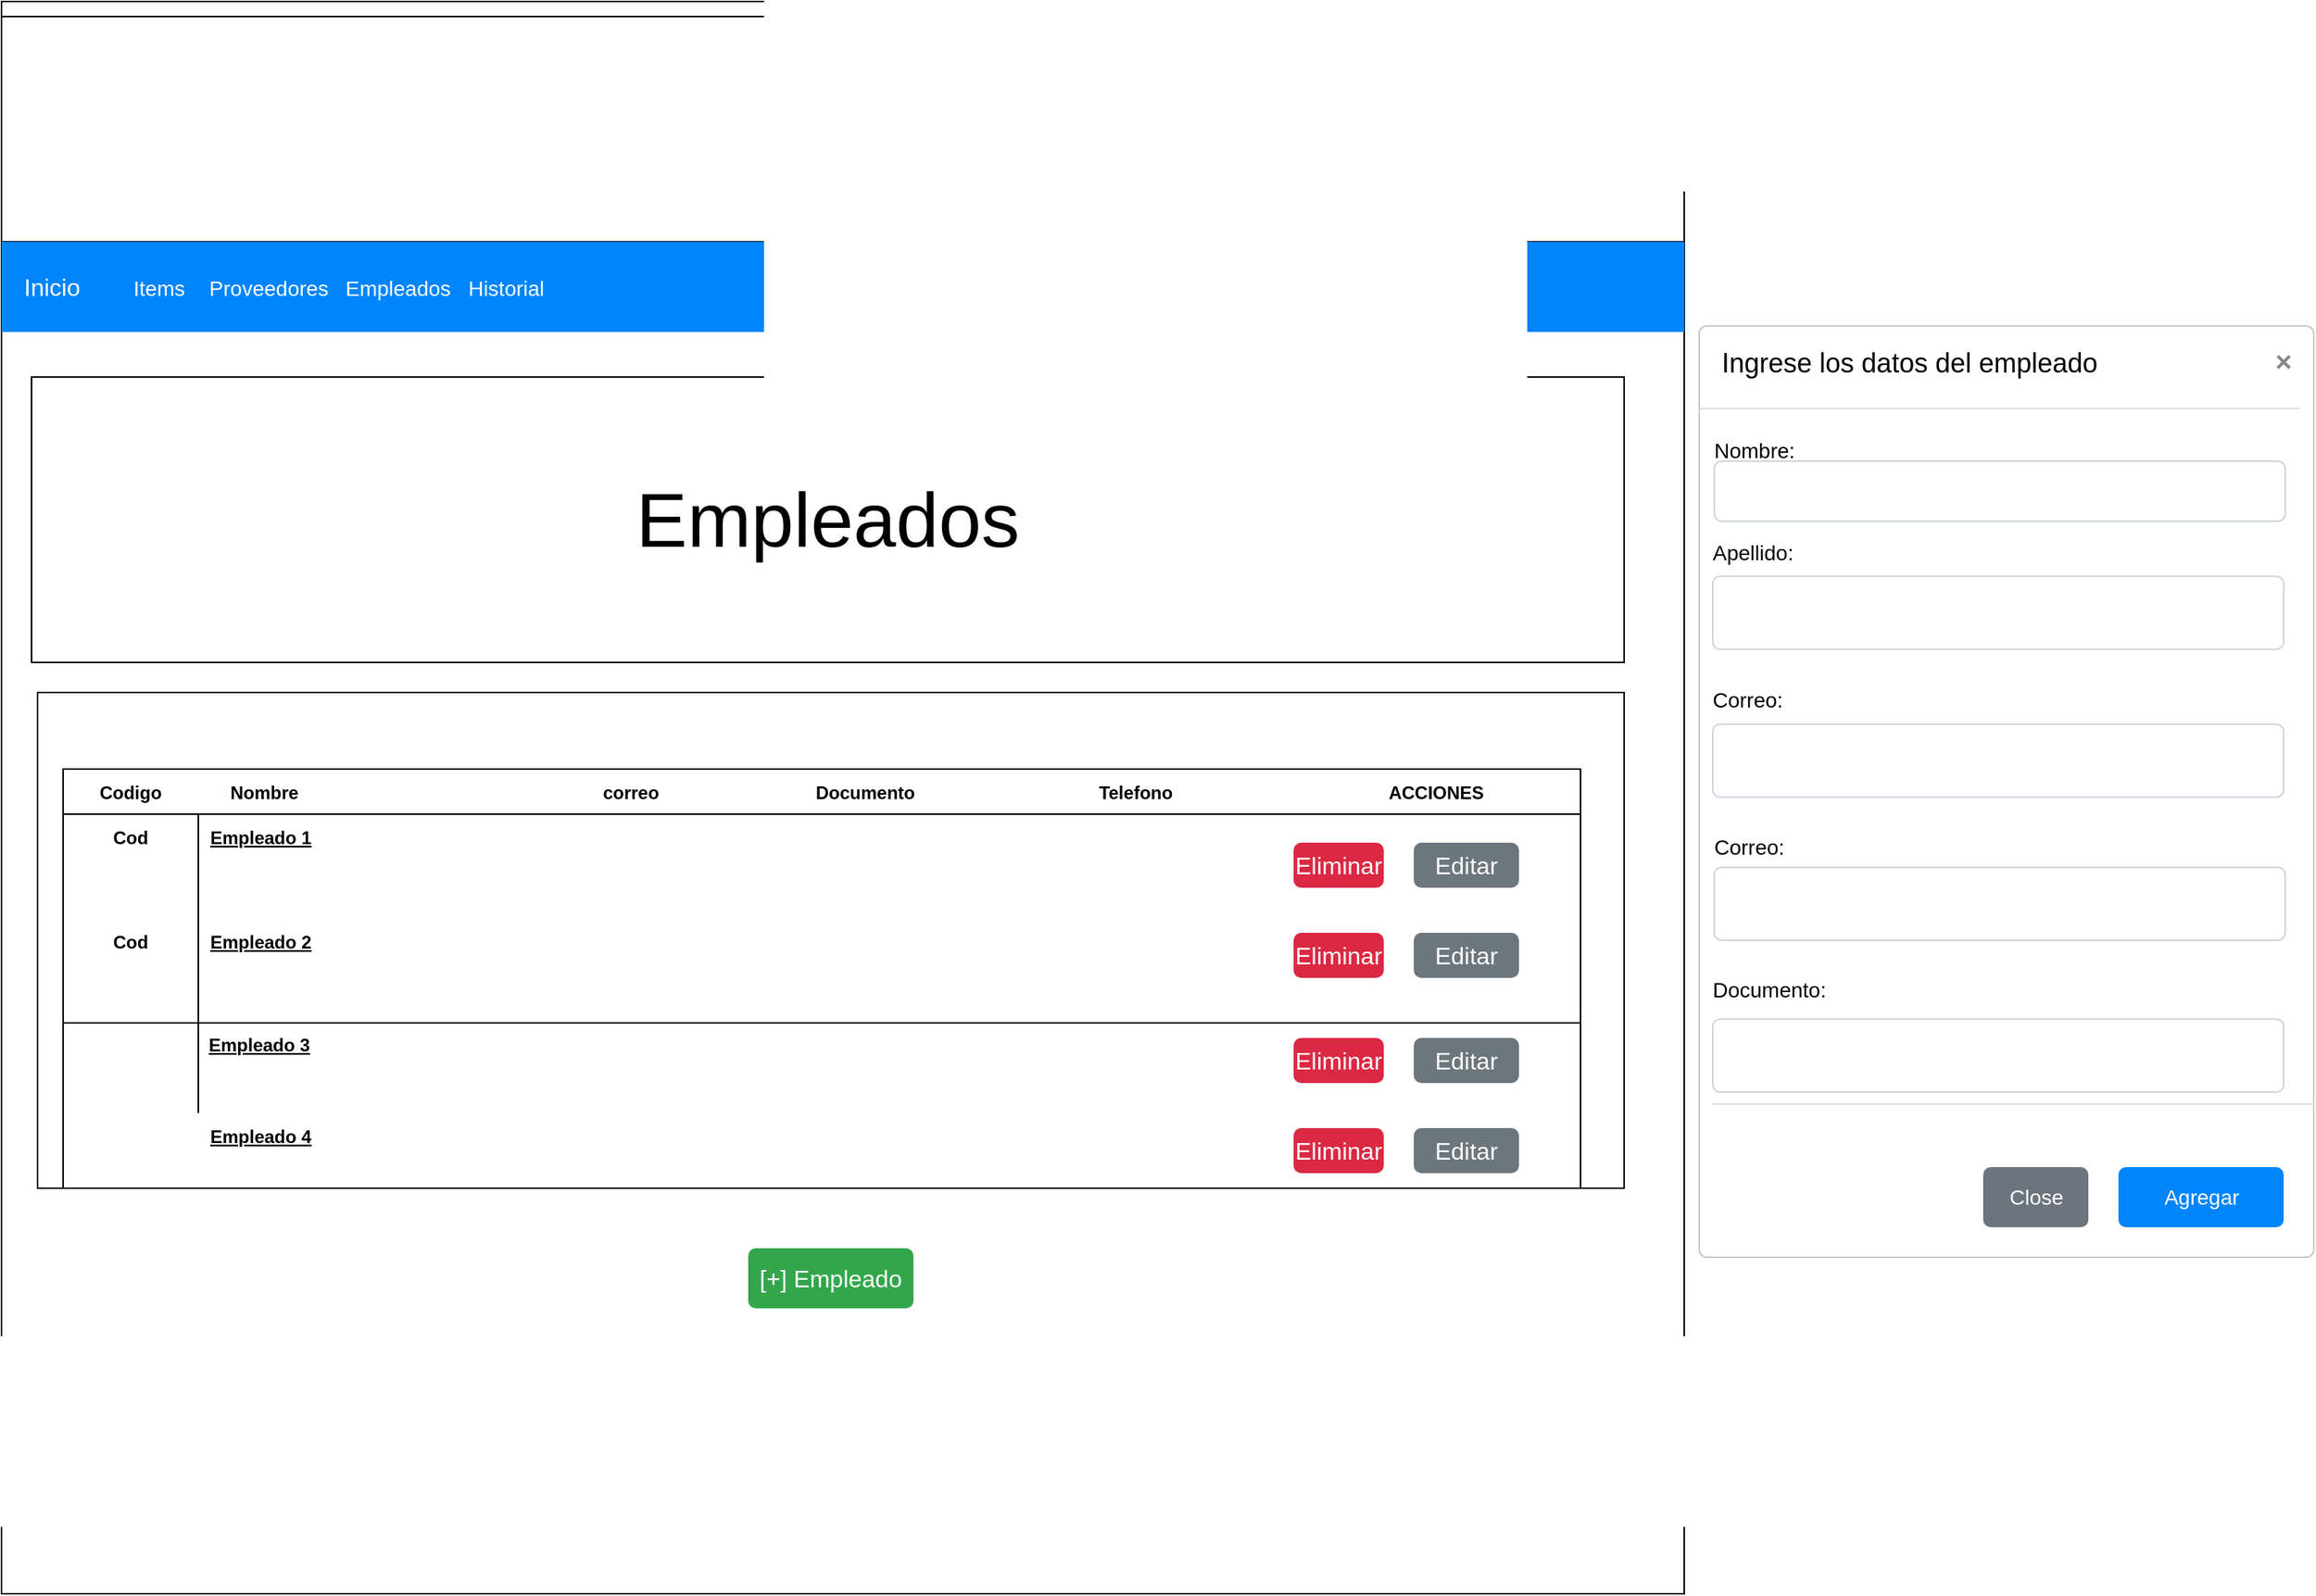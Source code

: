 <mxfile version="20.2.7" type="github">
  <diagram id="gxHaPOPfgEftcZuhUfg4" name="Página-1">
    <mxGraphModel dx="2031" dy="1123" grid="1" gridSize="10" guides="1" tooltips="1" connect="1" arrows="1" fold="1" page="1" pageScale="1" pageWidth="827" pageHeight="1169" math="0" shadow="0">
      <root>
        <mxCell id="0" />
        <mxCell id="1" parent="0" />
        <mxCell id="dhNmBRZBMMMeY8OzZlI0-1" value="" style="rounded=0;whiteSpace=wrap;html=1;" vertex="1" parent="1">
          <mxGeometry x="40" y="40" width="1120" height="1060" as="geometry" />
        </mxCell>
        <mxCell id="dhNmBRZBMMMeY8OzZlI0-2" value="" style="rounded=0;whiteSpace=wrap;html=1;" vertex="1" parent="1">
          <mxGeometry x="40" y="50" width="1120" height="150" as="geometry" />
        </mxCell>
        <mxCell id="dhNmBRZBMMMeY8OzZlI0-3" value="" style="shape=image;html=1;verticalAlign=top;verticalLabelPosition=bottom;labelBackgroundColor=#ffffff;imageAspect=0;aspect=fixed;image=https://cdn0.iconfinder.com/data/icons/long-shadow-web-icons/512/boostrap-128.png" vertex="1" parent="1">
          <mxGeometry x="60" y="56" width="128" height="128" as="geometry" />
        </mxCell>
        <mxCell id="dhNmBRZBMMMeY8OzZlI0-4" value="Inicio" style="html=1;shadow=0;dashed=0;fillColor=#0085FC;strokeColor=none;fontSize=16;fontColor=#FFFFFF;align=left;spacing=15;" vertex="1" parent="1">
          <mxGeometry x="40" y="200" width="1120" height="60" as="geometry" />
        </mxCell>
        <mxCell id="dhNmBRZBMMMeY8OzZlI0-5" value="Items" style="fillColor=none;strokeColor=none;fontSize=14;fontColor=#ffffff;align=center;" vertex="1" parent="dhNmBRZBMMMeY8OzZlI0-4">
          <mxGeometry width="70" height="40" relative="1" as="geometry">
            <mxPoint x="70" y="10" as="offset" />
          </mxGeometry>
        </mxCell>
        <mxCell id="dhNmBRZBMMMeY8OzZlI0-6" value="Proveedores" style="fillColor=none;strokeColor=none;fontSize=14;fontColor=#FFFFFF;align=center;" vertex="1" parent="dhNmBRZBMMMeY8OzZlI0-4">
          <mxGeometry width="70" height="40" relative="1" as="geometry">
            <mxPoint x="143" y="10" as="offset" />
          </mxGeometry>
        </mxCell>
        <mxCell id="dhNmBRZBMMMeY8OzZlI0-7" value="Empleados" style="fillColor=none;strokeColor=none;fontSize=14;fontColor=#FFFFFF;align=center;spacingRight=0;" vertex="1" parent="dhNmBRZBMMMeY8OzZlI0-4">
          <mxGeometry width="80" height="40" relative="1" as="geometry">
            <mxPoint x="224" y="10" as="offset" />
          </mxGeometry>
        </mxCell>
        <mxCell id="dhNmBRZBMMMeY8OzZlI0-8" value="Historial" style="fillColor=none;strokeColor=none;fontSize=14;fontColor=#FFFFFF;align=center;" vertex="1" parent="dhNmBRZBMMMeY8OzZlI0-4">
          <mxGeometry width="80" height="40" relative="1" as="geometry">
            <mxPoint x="296" y="10" as="offset" />
          </mxGeometry>
        </mxCell>
        <mxCell id="dhNmBRZBMMMeY8OzZlI0-9" value="Empleados" style="rounded=0;whiteSpace=wrap;html=1;fontColor=#000000;fontSize=51;" vertex="1" parent="1">
          <mxGeometry x="60" y="290" width="1060" height="190" as="geometry" />
        </mxCell>
        <mxCell id="dhNmBRZBMMMeY8OzZlI0-10" value="" style="rounded=0;whiteSpace=wrap;html=1;fontSize=51;fontColor=#000000;" vertex="1" parent="1">
          <mxGeometry x="64" y="500" width="1056" height="330" as="geometry" />
        </mxCell>
        <mxCell id="dhNmBRZBMMMeY8OzZlI0-27" value="" style="shape=table;startSize=30;container=1;collapsible=1;childLayout=tableLayout;fixedRows=1;rowLines=0;fontStyle=1;align=center;resizeLast=1;" vertex="1" parent="1">
          <mxGeometry x="81" y="551" width="1010" height="279" as="geometry" />
        </mxCell>
        <mxCell id="dhNmBRZBMMMeY8OzZlI0-28" value="" style="shape=tableRow;horizontal=0;startSize=0;swimlaneHead=0;swimlaneBody=0;fillColor=none;collapsible=0;dropTarget=0;points=[[0,0.5],[1,0.5]];portConstraint=eastwest;top=0;left=0;right=0;bottom=0;" vertex="1" parent="dhNmBRZBMMMeY8OzZlI0-27">
          <mxGeometry y="30" width="1010" height="30" as="geometry" />
        </mxCell>
        <mxCell id="dhNmBRZBMMMeY8OzZlI0-29" value="Cod" style="shape=partialRectangle;connectable=0;fillColor=none;top=0;left=0;bottom=0;right=0;fontStyle=1;overflow=hidden;" vertex="1" parent="dhNmBRZBMMMeY8OzZlI0-28">
          <mxGeometry width="90" height="30" as="geometry">
            <mxRectangle width="90" height="30" as="alternateBounds" />
          </mxGeometry>
        </mxCell>
        <mxCell id="dhNmBRZBMMMeY8OzZlI0-30" value="Empleado 1" style="shape=partialRectangle;connectable=0;fillColor=none;top=0;left=0;bottom=0;right=0;align=left;spacingLeft=6;fontStyle=5;overflow=hidden;" vertex="1" parent="dhNmBRZBMMMeY8OzZlI0-28">
          <mxGeometry x="90" width="920" height="30" as="geometry">
            <mxRectangle width="920" height="30" as="alternateBounds" />
          </mxGeometry>
        </mxCell>
        <mxCell id="dhNmBRZBMMMeY8OzZlI0-31" value="" style="shape=tableRow;horizontal=0;startSize=0;swimlaneHead=0;swimlaneBody=0;fillColor=none;collapsible=0;dropTarget=0;points=[[0,0.5],[1,0.5]];portConstraint=eastwest;top=0;left=0;right=0;bottom=1;" vertex="1" parent="dhNmBRZBMMMeY8OzZlI0-27">
          <mxGeometry y="60" width="1010" height="109" as="geometry" />
        </mxCell>
        <mxCell id="dhNmBRZBMMMeY8OzZlI0-32" value="Cod" style="shape=partialRectangle;connectable=0;fillColor=none;top=0;left=0;bottom=0;right=0;fontStyle=1;overflow=hidden;" vertex="1" parent="dhNmBRZBMMMeY8OzZlI0-31">
          <mxGeometry width="90" height="109" as="geometry">
            <mxRectangle width="90" height="109" as="alternateBounds" />
          </mxGeometry>
        </mxCell>
        <mxCell id="dhNmBRZBMMMeY8OzZlI0-33" value="Empleado 2" style="shape=partialRectangle;connectable=0;fillColor=none;top=0;left=0;bottom=0;right=0;align=left;spacingLeft=6;fontStyle=5;overflow=hidden;" vertex="1" parent="dhNmBRZBMMMeY8OzZlI0-31">
          <mxGeometry x="90" width="920" height="109" as="geometry">
            <mxRectangle width="920" height="109" as="alternateBounds" />
          </mxGeometry>
        </mxCell>
        <mxCell id="dhNmBRZBMMMeY8OzZlI0-34" value="" style="shape=tableRow;horizontal=0;startSize=0;swimlaneHead=0;swimlaneBody=0;fillColor=none;collapsible=0;dropTarget=0;points=[[0,0.5],[1,0.5]];portConstraint=eastwest;top=0;left=0;right=0;bottom=0;" vertex="1" parent="dhNmBRZBMMMeY8OzZlI0-27">
          <mxGeometry y="169" width="1010" height="30" as="geometry" />
        </mxCell>
        <mxCell id="dhNmBRZBMMMeY8OzZlI0-35" value="" style="shape=partialRectangle;connectable=0;fillColor=none;top=0;left=0;bottom=0;right=0;editable=1;overflow=hidden;" vertex="1" parent="dhNmBRZBMMMeY8OzZlI0-34">
          <mxGeometry width="90" height="30" as="geometry">
            <mxRectangle width="90" height="30" as="alternateBounds" />
          </mxGeometry>
        </mxCell>
        <mxCell id="dhNmBRZBMMMeY8OzZlI0-36" value="" style="shape=partialRectangle;connectable=0;fillColor=none;top=0;left=0;bottom=0;right=0;align=left;spacingLeft=6;overflow=hidden;" vertex="1" parent="dhNmBRZBMMMeY8OzZlI0-34">
          <mxGeometry x="90" width="920" height="30" as="geometry">
            <mxRectangle width="920" height="30" as="alternateBounds" />
          </mxGeometry>
        </mxCell>
        <mxCell id="dhNmBRZBMMMeY8OzZlI0-37" value="" style="shape=tableRow;horizontal=0;startSize=0;swimlaneHead=0;swimlaneBody=0;fillColor=none;collapsible=0;dropTarget=0;points=[[0,0.5],[1,0.5]];portConstraint=eastwest;top=0;left=0;right=0;bottom=0;" vertex="1" parent="dhNmBRZBMMMeY8OzZlI0-27">
          <mxGeometry y="199" width="1010" height="30" as="geometry" />
        </mxCell>
        <mxCell id="dhNmBRZBMMMeY8OzZlI0-38" value="" style="shape=partialRectangle;connectable=0;fillColor=none;top=0;left=0;bottom=0;right=0;editable=1;overflow=hidden;" vertex="1" parent="dhNmBRZBMMMeY8OzZlI0-37">
          <mxGeometry width="90" height="30" as="geometry">
            <mxRectangle width="90" height="30" as="alternateBounds" />
          </mxGeometry>
        </mxCell>
        <mxCell id="dhNmBRZBMMMeY8OzZlI0-39" value="" style="shape=partialRectangle;connectable=0;fillColor=none;top=0;left=0;bottom=0;right=0;align=left;spacingLeft=6;overflow=hidden;" vertex="1" parent="dhNmBRZBMMMeY8OzZlI0-37">
          <mxGeometry x="90" width="920" height="30" as="geometry">
            <mxRectangle width="920" height="30" as="alternateBounds" />
          </mxGeometry>
        </mxCell>
        <mxCell id="dhNmBRZBMMMeY8OzZlI0-46" value="Empleado 4" style="shape=partialRectangle;connectable=0;fillColor=none;top=0;left=0;bottom=0;right=0;align=left;spacingLeft=6;fontStyle=5;overflow=hidden;" vertex="1" parent="1">
          <mxGeometry x="171" y="780" width="920" height="30" as="geometry">
            <mxRectangle width="920" height="30" as="alternateBounds" />
          </mxGeometry>
        </mxCell>
        <mxCell id="dhNmBRZBMMMeY8OzZlI0-47" value="Empleado 3" style="shape=partialRectangle;connectable=0;fillColor=none;top=0;left=0;bottom=0;right=0;align=left;spacingLeft=6;fontStyle=5;overflow=hidden;" vertex="1" parent="1">
          <mxGeometry x="170" y="719" width="920" height="30" as="geometry">
            <mxRectangle width="920" height="30" as="alternateBounds" />
          </mxGeometry>
        </mxCell>
        <mxCell id="dhNmBRZBMMMeY8OzZlI0-48" value="Codigo" style="shape=partialRectangle;connectable=0;fillColor=none;top=0;left=0;bottom=0;right=0;fontStyle=1;overflow=hidden;" vertex="1" parent="1">
          <mxGeometry x="81" y="551" width="90" height="30" as="geometry">
            <mxRectangle width="90" height="30" as="alternateBounds" />
          </mxGeometry>
        </mxCell>
        <mxCell id="dhNmBRZBMMMeY8OzZlI0-49" value="Nombre" style="shape=partialRectangle;connectable=0;fillColor=none;top=0;left=0;bottom=0;right=0;fontStyle=1;overflow=hidden;" vertex="1" parent="1">
          <mxGeometry x="170" y="551" width="90" height="30" as="geometry">
            <mxRectangle width="90" height="30" as="alternateBounds" />
          </mxGeometry>
        </mxCell>
        <mxCell id="dhNmBRZBMMMeY8OzZlI0-50" value="correo" style="shape=partialRectangle;connectable=0;fillColor=none;top=0;left=0;bottom=0;right=0;fontStyle=1;overflow=hidden;" vertex="1" parent="1">
          <mxGeometry x="414" y="551" width="90" height="30" as="geometry">
            <mxRectangle width="90" height="30" as="alternateBounds" />
          </mxGeometry>
        </mxCell>
        <mxCell id="dhNmBRZBMMMeY8OzZlI0-51" value="Documento" style="shape=partialRectangle;connectable=0;fillColor=none;top=0;left=0;bottom=0;right=0;fontStyle=1;overflow=hidden;" vertex="1" parent="1">
          <mxGeometry x="570" y="551" width="90" height="30" as="geometry">
            <mxRectangle width="90" height="30" as="alternateBounds" />
          </mxGeometry>
        </mxCell>
        <mxCell id="dhNmBRZBMMMeY8OzZlI0-52" value="Telefono" style="shape=partialRectangle;connectable=0;fillColor=none;top=0;left=0;bottom=0;right=0;fontStyle=1;overflow=hidden;" vertex="1" parent="1">
          <mxGeometry x="750" y="551" width="90" height="30" as="geometry">
            <mxRectangle width="90" height="30" as="alternateBounds" />
          </mxGeometry>
        </mxCell>
        <mxCell id="dhNmBRZBMMMeY8OzZlI0-53" value="ACCIONES" style="shape=partialRectangle;connectable=0;fillColor=none;top=0;left=0;bottom=0;right=0;fontStyle=1;overflow=hidden;" vertex="1" parent="1">
          <mxGeometry x="950" y="551" width="90" height="30" as="geometry">
            <mxRectangle width="90" height="30" as="alternateBounds" />
          </mxGeometry>
        </mxCell>
        <mxCell id="dhNmBRZBMMMeY8OzZlI0-54" value="Eliminar" style="html=1;shadow=0;dashed=0;shape=mxgraph.bootstrap.rrect;rSize=5;strokeColor=none;strokeWidth=1;fillColor=#DB2843;fontColor=#FFFFFF;whiteSpace=wrap;align=center;verticalAlign=middle;spacingLeft=0;fontStyle=0;fontSize=16;spacing=5;" vertex="1" parent="1">
          <mxGeometry x="900" y="600" width="60" height="30" as="geometry" />
        </mxCell>
        <mxCell id="dhNmBRZBMMMeY8OzZlI0-55" value="Editar" style="html=1;shadow=0;dashed=0;shape=mxgraph.bootstrap.rrect;rSize=5;strokeColor=none;strokeWidth=1;fillColor=#6C767D;fontColor=#FFFFFF;whiteSpace=wrap;align=center;verticalAlign=middle;spacingLeft=0;fontStyle=0;fontSize=16;spacing=5;" vertex="1" parent="1">
          <mxGeometry x="980" y="600" width="70" height="30" as="geometry" />
        </mxCell>
        <mxCell id="dhNmBRZBMMMeY8OzZlI0-56" value="Eliminar" style="html=1;shadow=0;dashed=0;shape=mxgraph.bootstrap.rrect;rSize=5;strokeColor=none;strokeWidth=1;fillColor=#DB2843;fontColor=#FFFFFF;whiteSpace=wrap;align=center;verticalAlign=middle;spacingLeft=0;fontStyle=0;fontSize=16;spacing=5;" vertex="1" parent="1">
          <mxGeometry x="900" y="660" width="60" height="30" as="geometry" />
        </mxCell>
        <mxCell id="dhNmBRZBMMMeY8OzZlI0-57" value="Editar" style="html=1;shadow=0;dashed=0;shape=mxgraph.bootstrap.rrect;rSize=5;strokeColor=none;strokeWidth=1;fillColor=#6C767D;fontColor=#FFFFFF;whiteSpace=wrap;align=center;verticalAlign=middle;spacingLeft=0;fontStyle=0;fontSize=16;spacing=5;" vertex="1" parent="1">
          <mxGeometry x="980" y="660" width="70" height="30" as="geometry" />
        </mxCell>
        <mxCell id="dhNmBRZBMMMeY8OzZlI0-58" value="Eliminar" style="html=1;shadow=0;dashed=0;shape=mxgraph.bootstrap.rrect;rSize=5;strokeColor=none;strokeWidth=1;fillColor=#DB2843;fontColor=#FFFFFF;whiteSpace=wrap;align=center;verticalAlign=middle;spacingLeft=0;fontStyle=0;fontSize=16;spacing=5;" vertex="1" parent="1">
          <mxGeometry x="900" y="730" width="60" height="30" as="geometry" />
        </mxCell>
        <mxCell id="dhNmBRZBMMMeY8OzZlI0-59" value="Editar" style="html=1;shadow=0;dashed=0;shape=mxgraph.bootstrap.rrect;rSize=5;strokeColor=none;strokeWidth=1;fillColor=#6C767D;fontColor=#FFFFFF;whiteSpace=wrap;align=center;verticalAlign=middle;spacingLeft=0;fontStyle=0;fontSize=16;spacing=5;" vertex="1" parent="1">
          <mxGeometry x="980" y="730" width="70" height="30" as="geometry" />
        </mxCell>
        <mxCell id="dhNmBRZBMMMeY8OzZlI0-60" value="Eliminar" style="html=1;shadow=0;dashed=0;shape=mxgraph.bootstrap.rrect;rSize=5;strokeColor=none;strokeWidth=1;fillColor=#DB2843;fontColor=#FFFFFF;whiteSpace=wrap;align=center;verticalAlign=middle;spacingLeft=0;fontStyle=0;fontSize=16;spacing=5;" vertex="1" parent="1">
          <mxGeometry x="900" y="790" width="60" height="30" as="geometry" />
        </mxCell>
        <mxCell id="dhNmBRZBMMMeY8OzZlI0-61" value="Editar" style="html=1;shadow=0;dashed=0;shape=mxgraph.bootstrap.rrect;rSize=5;strokeColor=none;strokeWidth=1;fillColor=#6C767D;fontColor=#FFFFFF;whiteSpace=wrap;align=center;verticalAlign=middle;spacingLeft=0;fontStyle=0;fontSize=16;spacing=5;" vertex="1" parent="1">
          <mxGeometry x="980" y="790" width="70" height="30" as="geometry" />
        </mxCell>
        <mxCell id="dhNmBRZBMMMeY8OzZlI0-62" value="[+] Empleado" style="html=1;shadow=0;dashed=0;shape=mxgraph.bootstrap.rrect;rSize=5;strokeColor=none;strokeWidth=1;fillColor=#33A64C;fontColor=#FFFFFF;whiteSpace=wrap;align=center;verticalAlign=middle;spacingLeft=0;fontStyle=0;fontSize=16;spacing=5;" vertex="1" parent="1">
          <mxGeometry x="537" y="870" width="110" height="40" as="geometry" />
        </mxCell>
        <mxCell id="dhNmBRZBMMMeY8OzZlI0-64" value="Ingrese los datos del empleado" style="html=1;shadow=0;dashed=0;shape=mxgraph.bootstrap.rrect;rSize=5;html=1;strokeColor=#C8C8C8;fillColor=#ffffff;whiteSpace=wrap;verticalAlign=top;align=left;fontSize=18;spacing=15;spacingTop=-5;" vertex="1" parent="1">
          <mxGeometry x="1170" y="256" width="409" height="620" as="geometry" />
        </mxCell>
        <mxCell id="dhNmBRZBMMMeY8OzZlI0-65" value="" style="shape=line;strokeColor=#dddddd;resizeWidth=1;" vertex="1" parent="dhNmBRZBMMMeY8OzZlI0-64">
          <mxGeometry width="400" height="10" relative="1" as="geometry">
            <mxPoint y="50" as="offset" />
          </mxGeometry>
        </mxCell>
        <mxCell id="dhNmBRZBMMMeY8OzZlI0-66" value="" style="html=1;shadow=0;dashed=0;shape=mxgraph.bootstrap.x;strokeColor=#868686;strokeWidth=2;" vertex="1" parent="dhNmBRZBMMMeY8OzZlI0-64">
          <mxGeometry x="1" width="8" height="8" relative="1" as="geometry">
            <mxPoint x="-24" y="20" as="offset" />
          </mxGeometry>
        </mxCell>
        <mxCell id="dhNmBRZBMMMeY8OzZlI0-67" value="Nombre:" style="strokeColor=none;fillColor=none;resizeWidth=1;align=left;verticalAlign=top;spacing=10;fontSize=14;whiteSpace=wrap;html=1;" vertex="1" parent="dhNmBRZBMMMeY8OzZlI0-64">
          <mxGeometry width="400" height="40" relative="1" as="geometry">
            <mxPoint y="60" as="offset" />
          </mxGeometry>
        </mxCell>
        <mxCell id="dhNmBRZBMMMeY8OzZlI0-68" value="" style="html=1;shadow=0;dashed=0;shape=mxgraph.bootstrap.rrect;rSize=5;strokeColor=#CED4DA;fillColor=none;align=left;verticalAlign=middle;spacing=10;fontSize=14;whiteSpace=wrap;html=1;" vertex="1" parent="dhNmBRZBMMMeY8OzZlI0-64">
          <mxGeometry width="380" height="40" relative="1" as="geometry">
            <mxPoint x="10" y="90" as="offset" />
          </mxGeometry>
        </mxCell>
        <mxCell id="dhNmBRZBMMMeY8OzZlI0-71" value="" style="shape=line;strokeColor=#dddddd;resizeWidth=1;" vertex="1" parent="dhNmBRZBMMMeY8OzZlI0-64">
          <mxGeometry width="400" height="10" relative="1" as="geometry">
            <mxPoint x="9" y="513" as="offset" />
          </mxGeometry>
        </mxCell>
        <mxCell id="dhNmBRZBMMMeY8OzZlI0-72" value="Agregar" style="html=1;shadow=0;dashed=0;shape=mxgraph.bootstrap.rrect;rSize=5;fillColor=#0085FC;strokeColor=none;fontColor=#FFFFFF;fontSize=14;" vertex="1" parent="dhNmBRZBMMMeY8OzZlI0-64">
          <mxGeometry x="1" y="1" width="110" height="40" relative="1" as="geometry">
            <mxPoint x="-130" y="-60" as="offset" />
          </mxGeometry>
        </mxCell>
        <mxCell id="dhNmBRZBMMMeY8OzZlI0-73" value="Close" style="html=1;shadow=0;dashed=0;shape=mxgraph.bootstrap.rrect;rSize=5;fillColor=#6C757D;strokeColor=none;fontColor=#FFFFFF;fontSize=14;" vertex="1" parent="dhNmBRZBMMMeY8OzZlI0-64">
          <mxGeometry x="1" y="1" width="70" height="40" relative="1" as="geometry">
            <mxPoint x="-220" y="-60" as="offset" />
          </mxGeometry>
        </mxCell>
        <mxCell id="dhNmBRZBMMMeY8OzZlI0-76" value="Apellido:" style="strokeColor=none;fillColor=none;resizeWidth=1;align=left;verticalAlign=top;spacing=10;fontSize=14;whiteSpace=wrap;html=1;" vertex="1" parent="dhNmBRZBMMMeY8OzZlI0-64">
          <mxGeometry x="-1" y="127.98" width="400" height="48.627" as="geometry" />
        </mxCell>
        <mxCell id="dhNmBRZBMMMeY8OzZlI0-77" value="" style="html=1;shadow=0;dashed=0;shape=mxgraph.bootstrap.rrect;rSize=5;strokeColor=#CED4DA;fillColor=none;align=left;verticalAlign=middle;spacing=10;fontSize=14;whiteSpace=wrap;html=1;" vertex="1" parent="dhNmBRZBMMMeY8OzZlI0-64">
          <mxGeometry x="9" y="166.608" width="380" height="48.627" as="geometry" />
        </mxCell>
        <mxCell id="dhNmBRZBMMMeY8OzZlI0-78" value="Correo:" style="strokeColor=none;fillColor=none;resizeWidth=1;align=left;verticalAlign=top;spacing=10;fontSize=14;whiteSpace=wrap;html=1;" vertex="1" parent="dhNmBRZBMMMeY8OzZlI0-64">
          <mxGeometry x="-1" y="226.451" width="400" height="48.627" as="geometry" />
        </mxCell>
        <mxCell id="dhNmBRZBMMMeY8OzZlI0-79" value="" style="html=1;shadow=0;dashed=0;shape=mxgraph.bootstrap.rrect;rSize=5;strokeColor=#CED4DA;fillColor=none;align=left;verticalAlign=middle;spacing=10;fontSize=14;whiteSpace=wrap;html=1;" vertex="1" parent="dhNmBRZBMMMeY8OzZlI0-64">
          <mxGeometry x="9" y="265.078" width="380" height="48.627" as="geometry" />
        </mxCell>
        <mxCell id="dhNmBRZBMMMeY8OzZlI0-80" value="Correo:" style="strokeColor=none;fillColor=none;resizeWidth=1;align=left;verticalAlign=top;spacing=10;fontSize=14;whiteSpace=wrap;html=1;" vertex="1" parent="dhNmBRZBMMMeY8OzZlI0-64">
          <mxGeometry y="323.706" width="400" height="48.627" as="geometry" />
        </mxCell>
        <mxCell id="dhNmBRZBMMMeY8OzZlI0-81" value="" style="html=1;shadow=0;dashed=0;shape=mxgraph.bootstrap.rrect;rSize=5;strokeColor=#CED4DA;fillColor=none;align=left;verticalAlign=middle;spacing=10;fontSize=14;whiteSpace=wrap;html=1;" vertex="1" parent="dhNmBRZBMMMeY8OzZlI0-64">
          <mxGeometry x="10" y="360.333" width="380" height="48.627" as="geometry" />
        </mxCell>
        <mxCell id="dhNmBRZBMMMeY8OzZlI0-82" value="Documento:" style="strokeColor=none;fillColor=none;resizeWidth=1;align=left;verticalAlign=top;spacing=10;fontSize=14;whiteSpace=wrap;html=1;" vertex="1" parent="dhNmBRZBMMMeY8OzZlI0-64">
          <mxGeometry x="-1" y="418.652" width="400" height="48.627" as="geometry" />
        </mxCell>
        <mxCell id="dhNmBRZBMMMeY8OzZlI0-83" value="" style="html=1;shadow=0;dashed=0;shape=mxgraph.bootstrap.rrect;rSize=5;strokeColor=#CED4DA;fillColor=none;align=left;verticalAlign=middle;spacing=10;fontSize=14;whiteSpace=wrap;html=1;" vertex="1" parent="dhNmBRZBMMMeY8OzZlI0-64">
          <mxGeometry x="9" y="461.411" width="380" height="48.627" as="geometry" />
        </mxCell>
      </root>
    </mxGraphModel>
  </diagram>
</mxfile>
